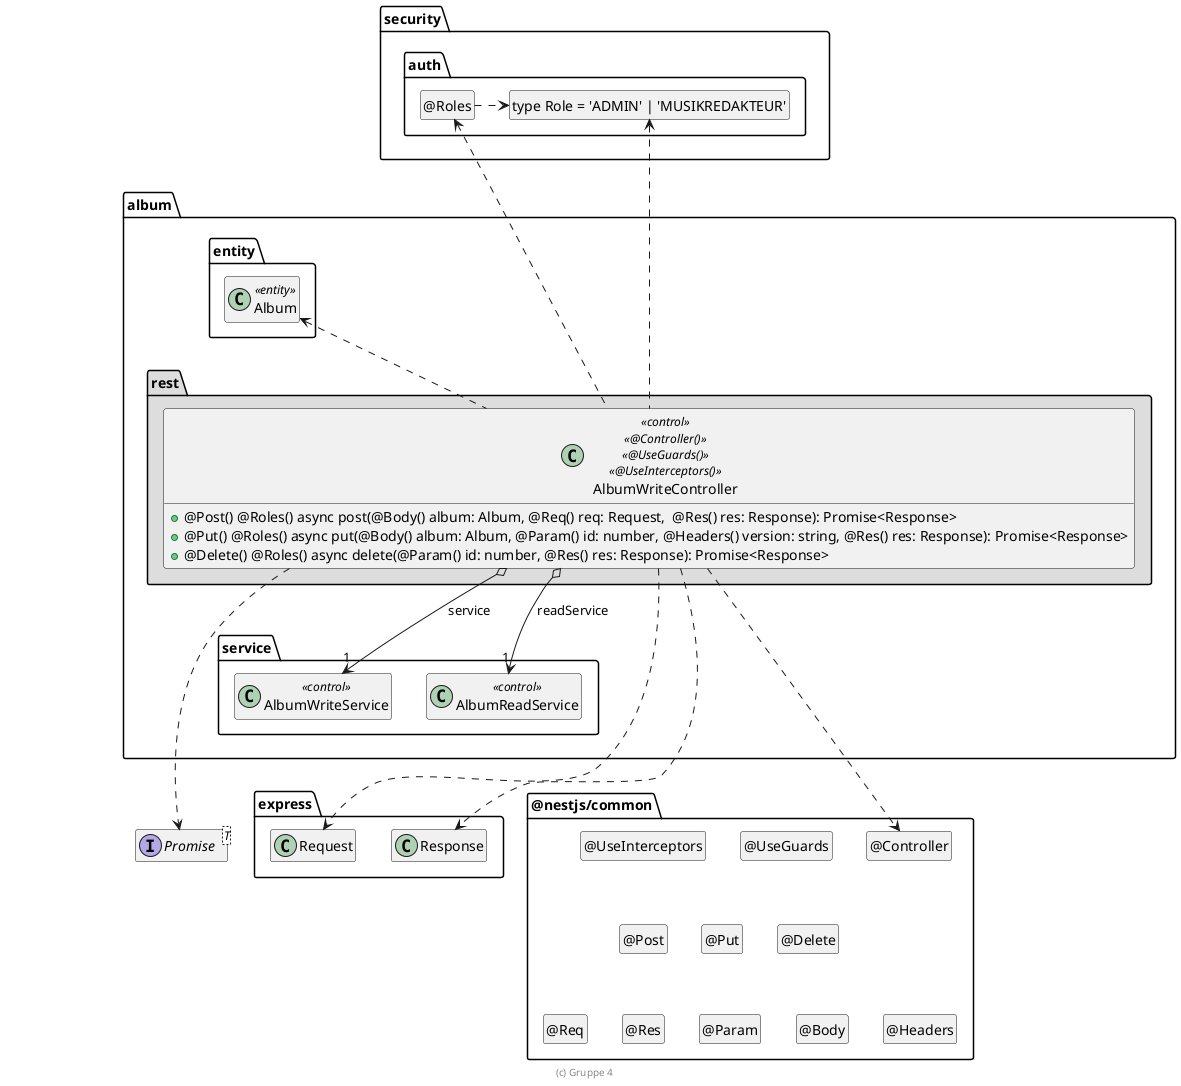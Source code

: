' Preview durch <Alt>d

@startuml Controller-Klasse

interface Promise<T>

package @nestjs/common {
  class "@Controller" as Controller
  hide Controller circle

  class "@UseGuards" as UseGuards
  hide UseGuards circle

  class "@UseInterceptors" as UseInterceptors
  hide UseInterceptors circle

  class "@Post" as Post
  hide Post circle

  class "@Put" as Put
  hide Put circle

  class "@Delete" as Delete
  hide Delete circle

  class "@Req" as Req
  hide Req circle

  class "@Res" as Res
  hide Res circle

  class "@Param" as Param
  hide Param circle

  class "@Body" as Body
  hide Body circle

  class "@Headers" as Headers
  hide Headers circle

  UseInterceptors .[hidden].> Post
  UseInterceptors .[hidden].> Put
  UseInterceptors .[hidden].> Delete

  Post .[hidden].> Req
  Post .[hidden].> Res
  Post .[hidden].> Param
  Post .[hidden].> Body
  Post .[hidden].> Headers
}

package express {
  class Request
  class Response

  Response .right[hidden].> Controller
}

package security.auth {
  class "type Role = 'ADMIN' | 'MUSIKREDAKTEUR'" as Role
  hide Role circle

  class "@Roles" as Roles
  hide Roles circle

  Roles .right.> Role
}

package album {
  package entity #FFFFFF {
    class Album <<entity>>

    Album .[hidden].> Promise
    Album .[hidden].> Request
  }

  package service {
    class AlbumWriteService << control >>
    class AlbumReadService << control >>
  }

  package rest #DDDDDD {
    class AlbumWriteController << control >> << @Controller() >> << @UseGuards() >> << @UseInterceptors() >> {
      + @Post() @Roles() async post(@Body() album: Album, @Req() req: Request,  @Res() res: Response): Promise<Response>
      + @Put() @Roles() async put(@Body() album: Album, @Param() id: number, @Headers() version: string, @Res() res: Response): Promise<Response>
      + @Delete() @Roles() async delete(@Param() id: number, @Res() res: Response): Promise<Response>
    }

    AlbumWriteController o--> "1" AlbumWriteService : service
    AlbumWriteController o--> "1" AlbumReadService : readService
    AlbumWriteController ..up> Album

    AlbumWriteController ..> Controller

    AlbumWriteController .up.> Roles
    AlbumWriteController .up.> Role

    AlbumWriteController ..> Request
    AlbumWriteController ..> Response
    AlbumWriteController ..> Promise

    Album .up[hidden].> Roles
    AlbumWriteService .[hidden].> Request
    AlbumWriteService .[hidden].> Promise
  }
}

hide empty members

footer (c) Gruppe 4

@enduml
